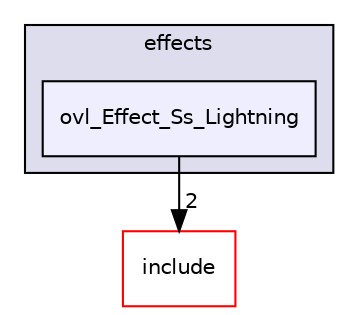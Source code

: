 digraph "src/overlays/effects/ovl_Effect_Ss_Lightning" {
  compound=true
  node [ fontsize="10", fontname="Helvetica"];
  edge [ labelfontsize="10", labelfontname="Helvetica"];
  subgraph clusterdir_d7d63ed29fdd4206bb68b2cd46ee04ef {
    graph [ bgcolor="#ddddee", pencolor="black", label="effects" fontname="Helvetica", fontsize="10", URL="dir_d7d63ed29fdd4206bb68b2cd46ee04ef.html"]
  dir_6ffd72a21e4edfef8452ae8379787c00 [shape=box, label="ovl_Effect_Ss_Lightning", style="filled", fillcolor="#eeeeff", pencolor="black", URL="dir_6ffd72a21e4edfef8452ae8379787c00.html"];
  }
  dir_d44c64559bbebec7f509842c48db8b23 [shape=box label="include" fillcolor="white" style="filled" color="red" URL="dir_d44c64559bbebec7f509842c48db8b23.html"];
  dir_6ffd72a21e4edfef8452ae8379787c00->dir_d44c64559bbebec7f509842c48db8b23 [headlabel="2", labeldistance=1.5 headhref="dir_000471_000000.html"];
}
